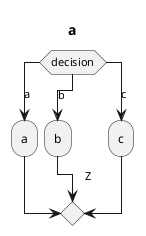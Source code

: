 {
  "sha1": "n48fe7dvwl11d2qb6773jr7hjpkpex1",
  "insertion": {
    "when": "2024-06-04T17:28:38.187Z",
    "url": "https://github.com/plantuml/plantuml/issues/1401#issuecomment-1523451970",
    "user": "plantuml@gmail.com"
  }
}
@startuml
title a
switch (decision)
case (a)
    :a;
case (b)
    :b;
case (c)
    :c;
    ->Z;
endswitch
@enduml
